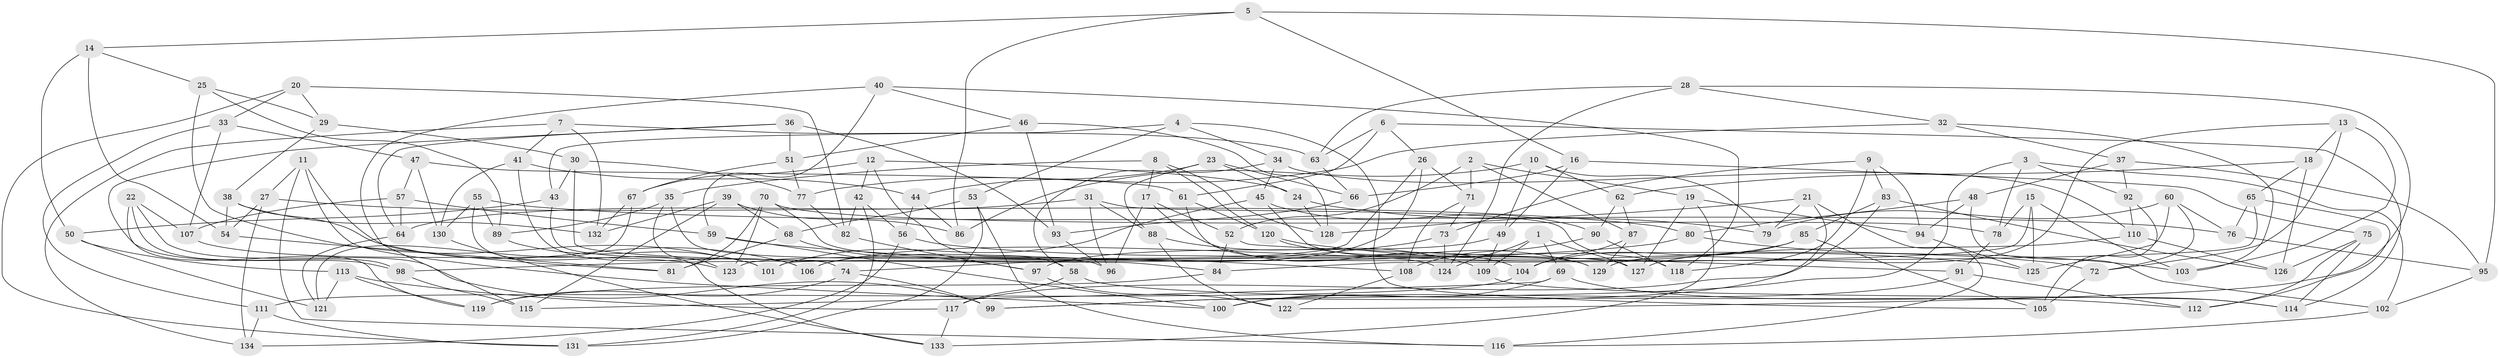 // Generated by graph-tools (version 1.1) at 2025/26/03/09/25 03:26:50]
// undirected, 134 vertices, 268 edges
graph export_dot {
graph [start="1"]
  node [color=gray90,style=filled];
  1;
  2;
  3;
  4;
  5;
  6;
  7;
  8;
  9;
  10;
  11;
  12;
  13;
  14;
  15;
  16;
  17;
  18;
  19;
  20;
  21;
  22;
  23;
  24;
  25;
  26;
  27;
  28;
  29;
  30;
  31;
  32;
  33;
  34;
  35;
  36;
  37;
  38;
  39;
  40;
  41;
  42;
  43;
  44;
  45;
  46;
  47;
  48;
  49;
  50;
  51;
  52;
  53;
  54;
  55;
  56;
  57;
  58;
  59;
  60;
  61;
  62;
  63;
  64;
  65;
  66;
  67;
  68;
  69;
  70;
  71;
  72;
  73;
  74;
  75;
  76;
  77;
  78;
  79;
  80;
  81;
  82;
  83;
  84;
  85;
  86;
  87;
  88;
  89;
  90;
  91;
  92;
  93;
  94;
  95;
  96;
  97;
  98;
  99;
  100;
  101;
  102;
  103;
  104;
  105;
  106;
  107;
  108;
  109;
  110;
  111;
  112;
  113;
  114;
  115;
  116;
  117;
  118;
  119;
  120;
  121;
  122;
  123;
  124;
  125;
  126;
  127;
  128;
  129;
  130;
  131;
  132;
  133;
  134;
  1 -- 109;
  1 -- 127;
  1 -- 124;
  1 -- 69;
  2 -- 87;
  2 -- 19;
  2 -- 52;
  2 -- 71;
  3 -- 99;
  3 -- 102;
  3 -- 92;
  3 -- 78;
  4 -- 43;
  4 -- 53;
  4 -- 34;
  4 -- 105;
  5 -- 14;
  5 -- 16;
  5 -- 86;
  5 -- 95;
  6 -- 61;
  6 -- 63;
  6 -- 26;
  6 -- 114;
  7 -- 41;
  7 -- 134;
  7 -- 63;
  7 -- 132;
  8 -- 128;
  8 -- 35;
  8 -- 120;
  8 -- 17;
  9 -- 118;
  9 -- 94;
  9 -- 83;
  9 -- 73;
  10 -- 86;
  10 -- 49;
  10 -- 79;
  10 -- 62;
  11 -- 116;
  11 -- 81;
  11 -- 100;
  11 -- 27;
  12 -- 67;
  12 -- 42;
  12 -- 58;
  12 -- 24;
  13 -- 18;
  13 -- 103;
  13 -- 129;
  13 -- 72;
  14 -- 54;
  14 -- 25;
  14 -- 50;
  15 -- 78;
  15 -- 103;
  15 -- 125;
  15 -- 84;
  16 -- 75;
  16 -- 66;
  16 -- 49;
  17 -- 96;
  17 -- 52;
  17 -- 104;
  18 -- 65;
  18 -- 126;
  18 -- 62;
  19 -- 127;
  19 -- 94;
  19 -- 133;
  20 -- 131;
  20 -- 82;
  20 -- 33;
  20 -- 29;
  21 -- 79;
  21 -- 116;
  21 -- 117;
  21 -- 128;
  22 -- 107;
  22 -- 119;
  22 -- 99;
  22 -- 98;
  23 -- 24;
  23 -- 44;
  23 -- 88;
  23 -- 66;
  24 -- 128;
  24 -- 79;
  25 -- 89;
  25 -- 101;
  25 -- 29;
  26 -- 123;
  26 -- 71;
  26 -- 106;
  27 -- 80;
  27 -- 54;
  27 -- 134;
  28 -- 63;
  28 -- 124;
  28 -- 122;
  28 -- 32;
  29 -- 30;
  29 -- 38;
  30 -- 84;
  30 -- 77;
  30 -- 43;
  31 -- 96;
  31 -- 118;
  31 -- 64;
  31 -- 88;
  32 -- 77;
  32 -- 37;
  32 -- 103;
  33 -- 47;
  33 -- 111;
  33 -- 107;
  34 -- 45;
  34 -- 58;
  34 -- 110;
  35 -- 89;
  35 -- 96;
  35 -- 123;
  36 -- 98;
  36 -- 93;
  36 -- 64;
  36 -- 51;
  37 -- 95;
  37 -- 48;
  37 -- 92;
  38 -- 132;
  38 -- 106;
  38 -- 54;
  39 -- 115;
  39 -- 86;
  39 -- 132;
  39 -- 68;
  40 -- 118;
  40 -- 115;
  40 -- 46;
  40 -- 59;
  41 -- 130;
  41 -- 106;
  41 -- 44;
  42 -- 131;
  42 -- 56;
  42 -- 82;
  43 -- 50;
  43 -- 74;
  44 -- 56;
  44 -- 86;
  45 -- 101;
  45 -- 90;
  45 -- 129;
  46 -- 128;
  46 -- 51;
  46 -- 93;
  47 -- 57;
  47 -- 61;
  47 -- 130;
  48 -- 80;
  48 -- 94;
  48 -- 102;
  49 -- 97;
  49 -- 109;
  50 -- 121;
  50 -- 113;
  51 -- 67;
  51 -- 77;
  52 -- 91;
  52 -- 84;
  53 -- 116;
  53 -- 131;
  53 -- 68;
  54 -- 81;
  55 -- 130;
  55 -- 76;
  55 -- 133;
  55 -- 89;
  56 -- 72;
  56 -- 134;
  57 -- 64;
  57 -- 59;
  57 -- 107;
  58 -- 112;
  58 -- 117;
  59 -- 108;
  59 -- 100;
  60 -- 125;
  60 -- 72;
  60 -- 79;
  60 -- 76;
  61 -- 120;
  61 -- 124;
  62 -- 87;
  62 -- 90;
  63 -- 66;
  64 -- 121;
  65 -- 112;
  65 -- 101;
  65 -- 76;
  66 -- 93;
  67 -- 132;
  67 -- 121;
  68 -- 97;
  68 -- 81;
  69 -- 114;
  69 -- 115;
  69 -- 100;
  70 -- 78;
  70 -- 123;
  70 -- 127;
  70 -- 81;
  71 -- 108;
  71 -- 73;
  72 -- 105;
  73 -- 74;
  73 -- 124;
  74 -- 99;
  74 -- 119;
  75 -- 112;
  75 -- 114;
  75 -- 126;
  76 -- 95;
  77 -- 82;
  78 -- 91;
  80 -- 98;
  80 -- 103;
  82 -- 97;
  83 -- 99;
  83 -- 126;
  83 -- 85;
  84 -- 119;
  85 -- 106;
  85 -- 104;
  85 -- 105;
  87 -- 129;
  87 -- 104;
  88 -- 122;
  88 -- 109;
  89 -- 101;
  90 -- 118;
  90 -- 108;
  91 -- 112;
  91 -- 100;
  92 -- 105;
  92 -- 110;
  93 -- 96;
  94 -- 125;
  95 -- 102;
  97 -- 122;
  98 -- 115;
  102 -- 116;
  104 -- 111;
  107 -- 123;
  108 -- 122;
  109 -- 114;
  110 -- 126;
  110 -- 127;
  111 -- 131;
  111 -- 134;
  113 -- 121;
  113 -- 117;
  113 -- 119;
  117 -- 133;
  120 -- 125;
  120 -- 129;
  130 -- 133;
}
